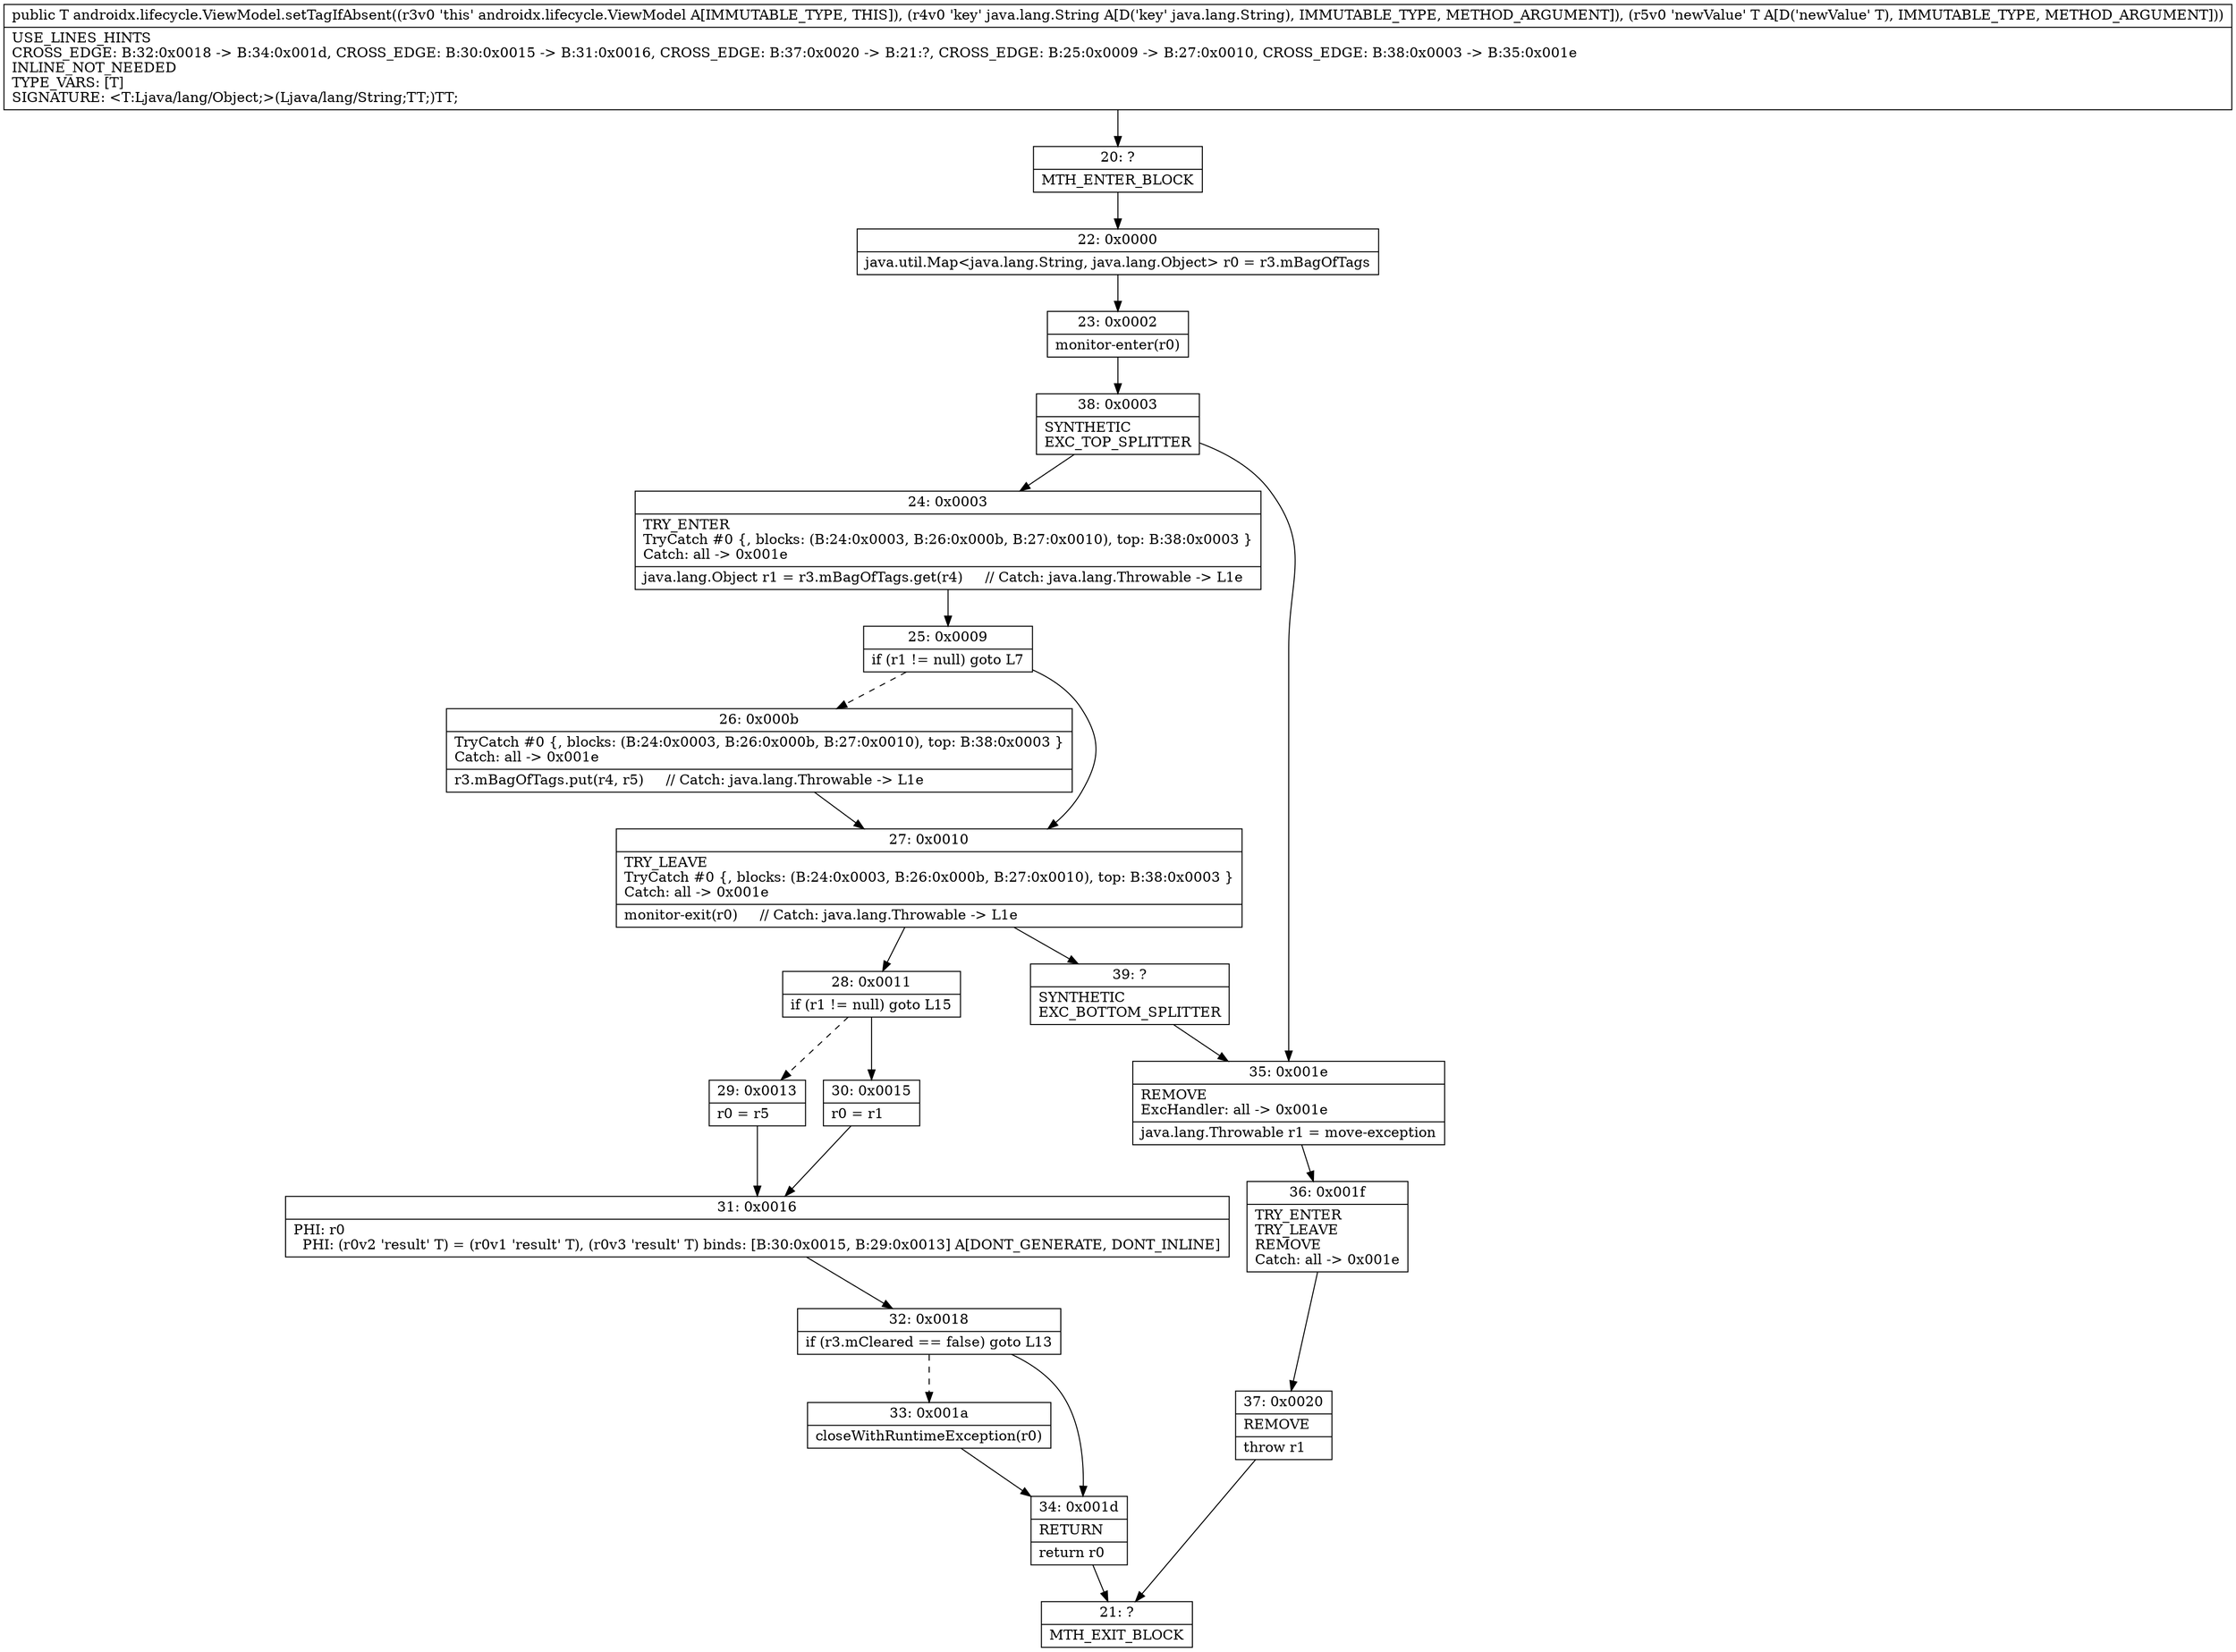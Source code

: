digraph "CFG forandroidx.lifecycle.ViewModel.setTagIfAbsent(Ljava\/lang\/String;Ljava\/lang\/Object;)Ljava\/lang\/Object;" {
Node_20 [shape=record,label="{20\:\ ?|MTH_ENTER_BLOCK\l}"];
Node_22 [shape=record,label="{22\:\ 0x0000|java.util.Map\<java.lang.String, java.lang.Object\> r0 = r3.mBagOfTags\l}"];
Node_23 [shape=record,label="{23\:\ 0x0002|monitor\-enter(r0)\l}"];
Node_38 [shape=record,label="{38\:\ 0x0003|SYNTHETIC\lEXC_TOP_SPLITTER\l}"];
Node_24 [shape=record,label="{24\:\ 0x0003|TRY_ENTER\lTryCatch #0 \{, blocks: (B:24:0x0003, B:26:0x000b, B:27:0x0010), top: B:38:0x0003 \}\lCatch: all \-\> 0x001e\l|java.lang.Object r1 = r3.mBagOfTags.get(r4)     \/\/ Catch: java.lang.Throwable \-\> L1e\l}"];
Node_25 [shape=record,label="{25\:\ 0x0009|if (r1 != null) goto L7\l}"];
Node_26 [shape=record,label="{26\:\ 0x000b|TryCatch #0 \{, blocks: (B:24:0x0003, B:26:0x000b, B:27:0x0010), top: B:38:0x0003 \}\lCatch: all \-\> 0x001e\l|r3.mBagOfTags.put(r4, r5)     \/\/ Catch: java.lang.Throwable \-\> L1e\l}"];
Node_27 [shape=record,label="{27\:\ 0x0010|TRY_LEAVE\lTryCatch #0 \{, blocks: (B:24:0x0003, B:26:0x000b, B:27:0x0010), top: B:38:0x0003 \}\lCatch: all \-\> 0x001e\l|monitor\-exit(r0)     \/\/ Catch: java.lang.Throwable \-\> L1e\l}"];
Node_28 [shape=record,label="{28\:\ 0x0011|if (r1 != null) goto L15\l}"];
Node_29 [shape=record,label="{29\:\ 0x0013|r0 = r5\l}"];
Node_31 [shape=record,label="{31\:\ 0x0016|PHI: r0 \l  PHI: (r0v2 'result' T) = (r0v1 'result' T), (r0v3 'result' T) binds: [B:30:0x0015, B:29:0x0013] A[DONT_GENERATE, DONT_INLINE]\l}"];
Node_32 [shape=record,label="{32\:\ 0x0018|if (r3.mCleared == false) goto L13\l}"];
Node_33 [shape=record,label="{33\:\ 0x001a|closeWithRuntimeException(r0)\l}"];
Node_34 [shape=record,label="{34\:\ 0x001d|RETURN\l|return r0\l}"];
Node_21 [shape=record,label="{21\:\ ?|MTH_EXIT_BLOCK\l}"];
Node_30 [shape=record,label="{30\:\ 0x0015|r0 = r1\l}"];
Node_39 [shape=record,label="{39\:\ ?|SYNTHETIC\lEXC_BOTTOM_SPLITTER\l}"];
Node_35 [shape=record,label="{35\:\ 0x001e|REMOVE\lExcHandler: all \-\> 0x001e\l|java.lang.Throwable r1 = move\-exception\l}"];
Node_36 [shape=record,label="{36\:\ 0x001f|TRY_ENTER\lTRY_LEAVE\lREMOVE\lCatch: all \-\> 0x001e\l}"];
Node_37 [shape=record,label="{37\:\ 0x0020|REMOVE\l|throw r1\l}"];
MethodNode[shape=record,label="{public T androidx.lifecycle.ViewModel.setTagIfAbsent((r3v0 'this' androidx.lifecycle.ViewModel A[IMMUTABLE_TYPE, THIS]), (r4v0 'key' java.lang.String A[D('key' java.lang.String), IMMUTABLE_TYPE, METHOD_ARGUMENT]), (r5v0 'newValue' T A[D('newValue' T), IMMUTABLE_TYPE, METHOD_ARGUMENT]))  | USE_LINES_HINTS\lCROSS_EDGE: B:32:0x0018 \-\> B:34:0x001d, CROSS_EDGE: B:30:0x0015 \-\> B:31:0x0016, CROSS_EDGE: B:37:0x0020 \-\> B:21:?, CROSS_EDGE: B:25:0x0009 \-\> B:27:0x0010, CROSS_EDGE: B:38:0x0003 \-\> B:35:0x001e\lINLINE_NOT_NEEDED\lTYPE_VARS: [T]\lSIGNATURE: \<T:Ljava\/lang\/Object;\>(Ljava\/lang\/String;TT;)TT;\l}"];
MethodNode -> Node_20;Node_20 -> Node_22;
Node_22 -> Node_23;
Node_23 -> Node_38;
Node_38 -> Node_24;
Node_38 -> Node_35;
Node_24 -> Node_25;
Node_25 -> Node_26[style=dashed];
Node_25 -> Node_27;
Node_26 -> Node_27;
Node_27 -> Node_28;
Node_27 -> Node_39;
Node_28 -> Node_29[style=dashed];
Node_28 -> Node_30;
Node_29 -> Node_31;
Node_31 -> Node_32;
Node_32 -> Node_33[style=dashed];
Node_32 -> Node_34;
Node_33 -> Node_34;
Node_34 -> Node_21;
Node_30 -> Node_31;
Node_39 -> Node_35;
Node_35 -> Node_36;
Node_36 -> Node_37;
Node_37 -> Node_21;
}

